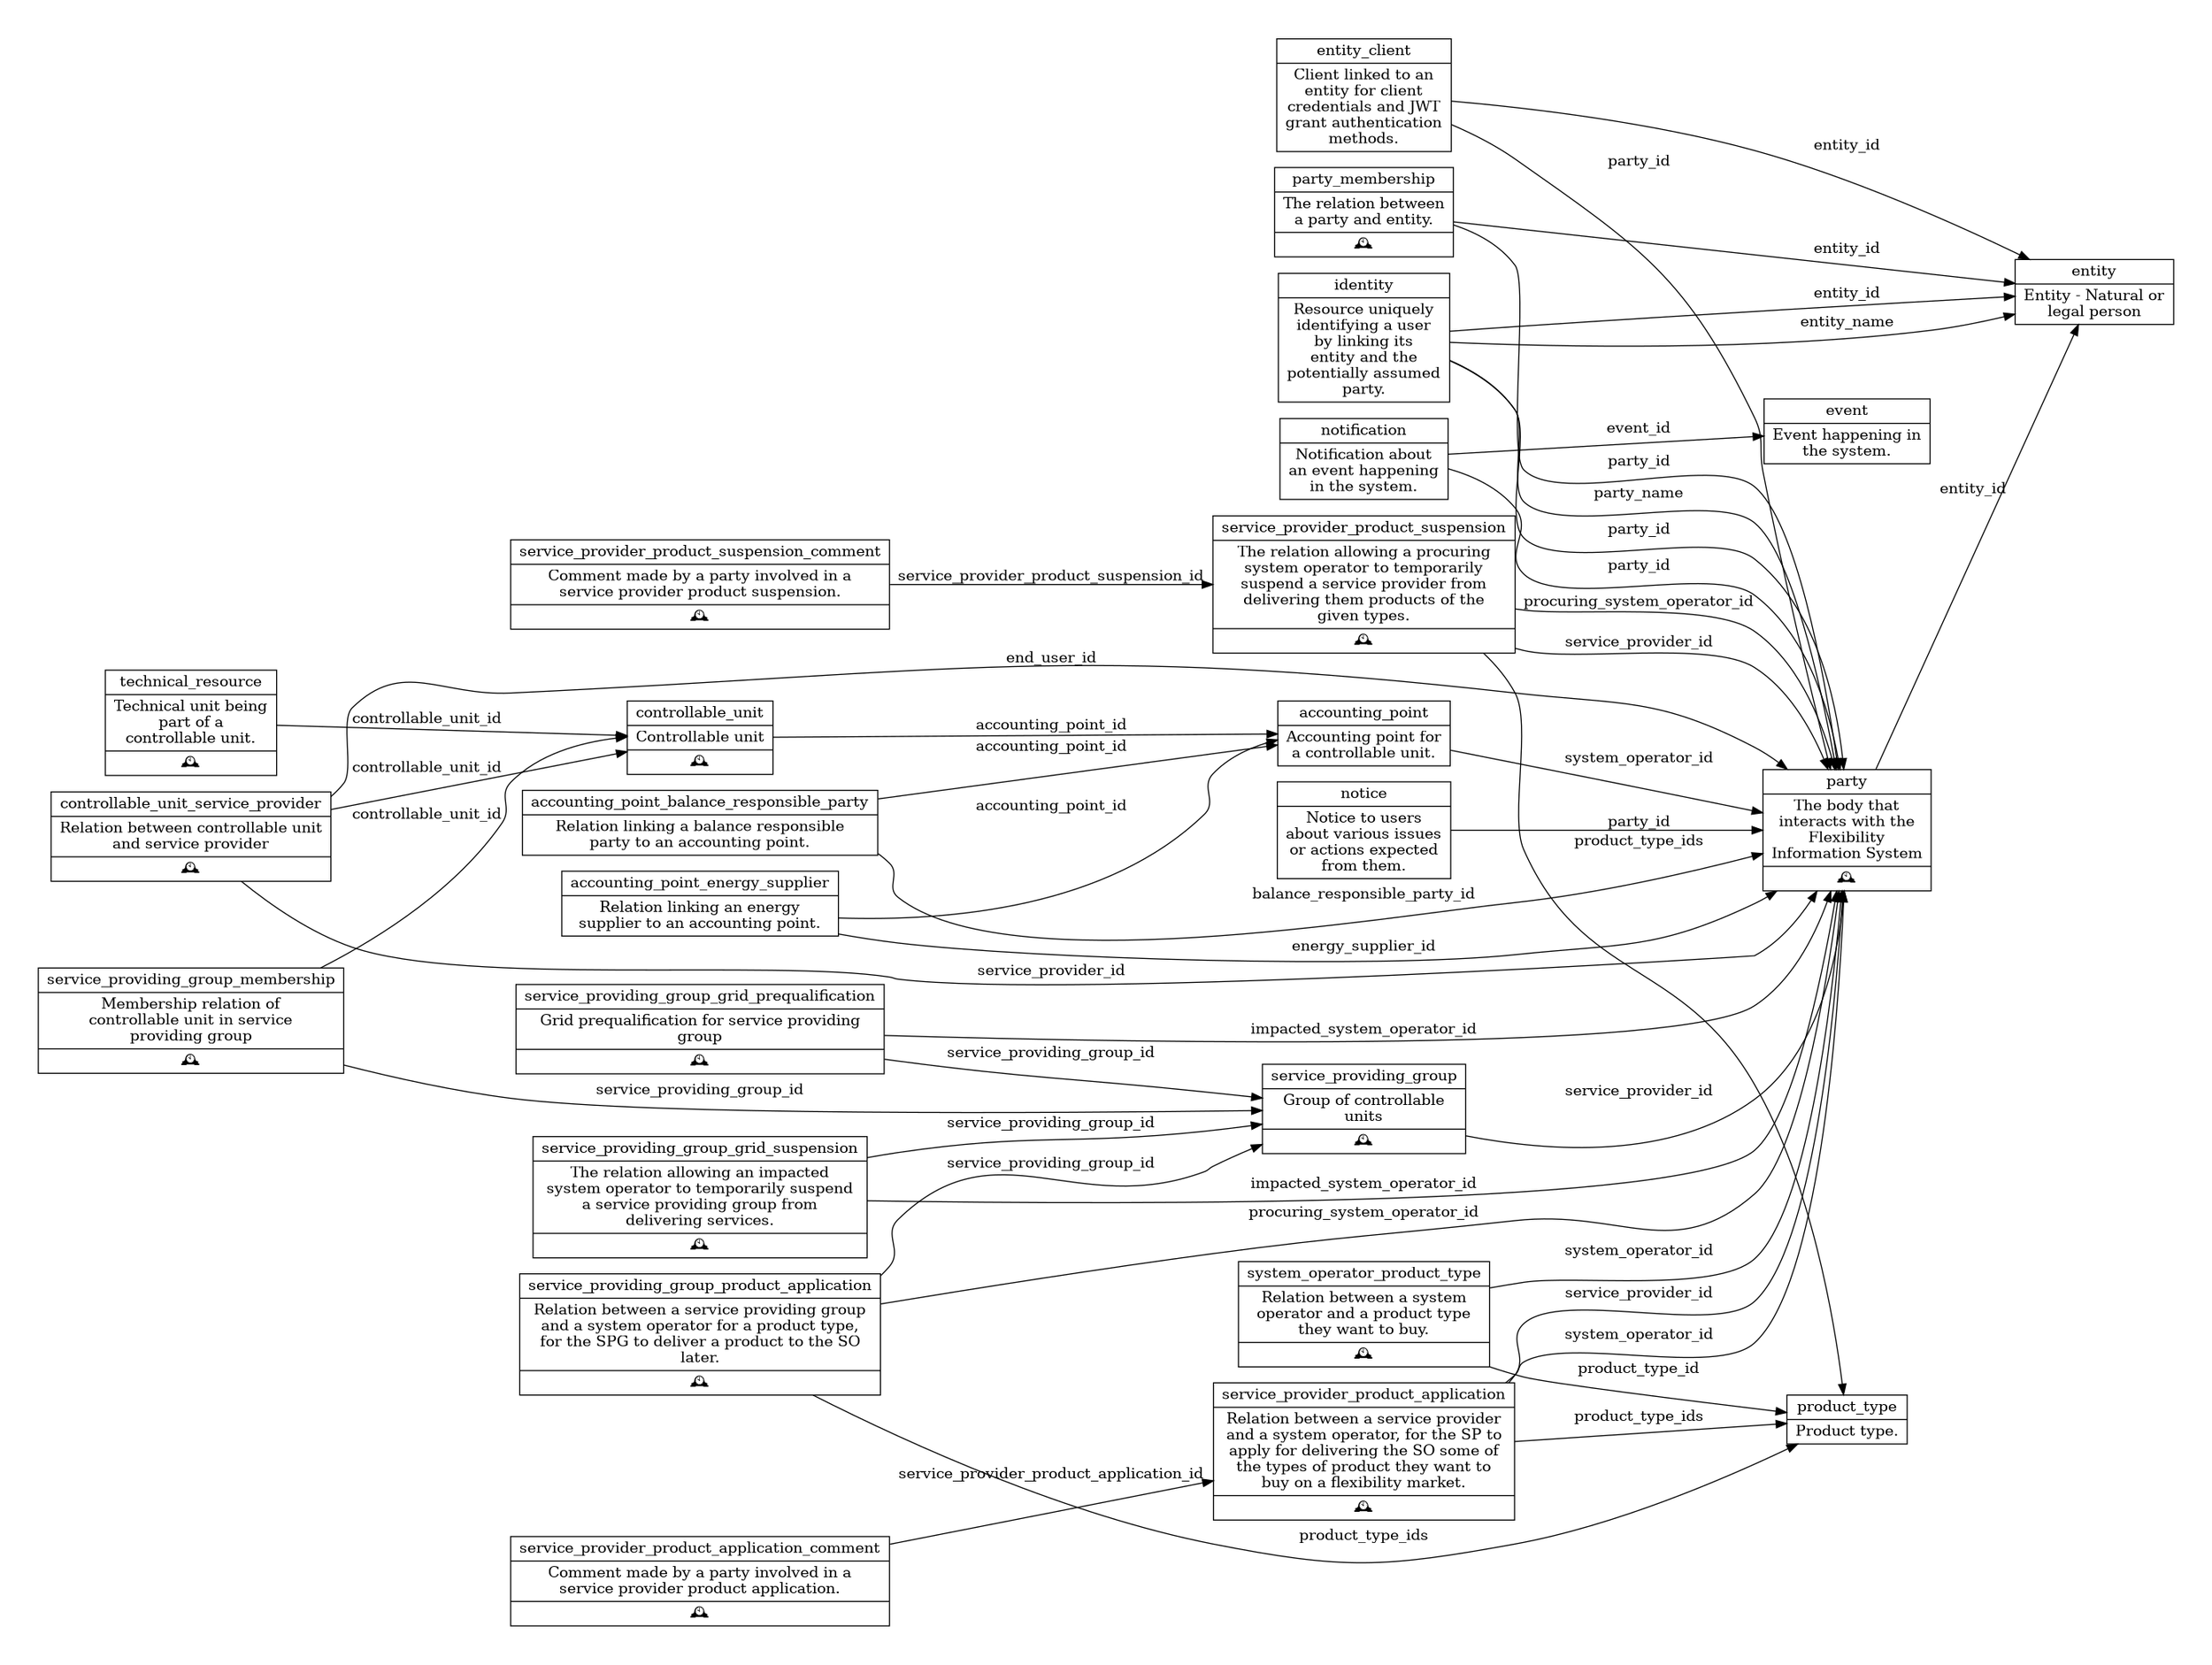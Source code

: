 @startdot resources
digraph flex {
    // Generated by local/scripts/resources_to_diagram.py
    graph [ rankdir=LR; pad=0.5; nodesep=0.2; ranksep=-1;]
    node [ shape=record; ]
    controllable_unit    [label="{controllable_unit}|{Controllable unit}|{🕰️}" shape=record style=solid]
    controllable_unit -> accounting_point     [label=accounting_point_id]
    controllable_unit_service_provider    [label="{controllable_unit_service_provider}|{Relation between controllable unit\nand service provider}|{🕰️}" shape=record style=solid]
    controllable_unit_service_provider -> controllable_unit     [label=controllable_unit_id]
    controllable_unit_service_provider -> party     [label=service_provider_id]
    controllable_unit_service_provider -> party     [label=end_user_id]
    service_providing_group    [label="{service_providing_group}|{Group of controllable\nunits}|{🕰️}" shape=record style=solid]
    service_providing_group -> party     [label=service_provider_id]
    service_providing_group_membership    [label="{service_providing_group_membership}|{Membership relation of\ncontrollable unit in service\nproviding group}|{🕰️}" shape=record style=solid]
    service_providing_group_membership -> controllable_unit     [label=controllable_unit_id]
    service_providing_group_membership -> service_providing_group     [label=service_providing_group_id]
    service_providing_group_grid_prequalification    [label="{service_providing_group_grid_prequalification}|{Grid prequalification for service providing\ngroup}|{🕰️}" shape=record style=solid]
    service_providing_group_grid_prequalification -> service_providing_group     [label=service_providing_group_id]
    service_providing_group_grid_prequalification -> party     [label=impacted_system_operator_id]
    service_providing_group_grid_suspension    [label="{service_providing_group_grid_suspension}|{The relation allowing an impacted\nsystem operator to temporarily suspend\na service providing group from\ndelivering services.}|{🕰️}" shape=record style=solid]
    service_providing_group_grid_suspension -> party     [label=impacted_system_operator_id]
    service_providing_group_grid_suspension -> service_providing_group     [label=service_providing_group_id]
    entity    [label="{entity}|{Entity - Natural or\nlegal person}" shape=record style=solid]
    entity_client    [label="{entity_client}|{Client linked to an\nentity for client\ncredentials and JWT\ngrant authentication\nmethods.}" shape=record style=solid]
    entity_client -> entity     [label=entity_id]
    entity_client -> party     [label=party_id]
    party    [label="{party}|{The body that\ninteracts with the\nFlexibility\nInformation System}|{🕰️}" shape=record style=solid]
    party -> entity     [label=entity_id]
    party_membership    [label="{party_membership}|{The relation between\na party and entity.}|{🕰️}" shape=record style=solid]
    party_membership -> party     [label=party_id]
    party_membership -> entity     [label=entity_id]
    identity    [label="{identity}|{Resource uniquely\nidentifying a user\nby linking its\nentity and the\npotentially assumed\nparty.}" shape=record style=solid]
    identity -> entity     [label=entity_id]
    identity -> entity     [label=entity_name]
    identity -> party     [label=party_id]
    identity -> party     [label=party_name]
    technical_resource    [label="{technical_resource}|{Technical unit being\npart of a\ncontrollable unit.}|{🕰️}" shape=record style=solid]
    technical_resource -> controllable_unit     [label=controllable_unit_id]
    event    [label="{event}|{Event happening in\nthe system.}" shape=record style=solid]
    notification    [label="{notification}|{Notification about\nan event happening\nin the system.}" shape=record style=solid]
    notification -> event     [label=event_id]
    notification -> party     [label=party_id]
    accounting_point    [label="{accounting_point}|{Accounting point for\na controllable unit.}" shape=record style=solid]
    accounting_point -> party     [label=system_operator_id]
    accounting_point_balance_responsible_party    [label="{accounting_point_balance_responsible_party}|{Relation linking a balance responsible\nparty to an accounting point.}" shape=record style=solid]
    accounting_point_balance_responsible_party -> accounting_point     [label=accounting_point_id]
    accounting_point_balance_responsible_party -> party     [label=balance_responsible_party_id]
    accounting_point_energy_supplier    [label="{accounting_point_energy_supplier}|{Relation linking an energy\nsupplier to an accounting point.}" shape=record style=solid]
    accounting_point_energy_supplier -> accounting_point     [label=accounting_point_id]
    accounting_point_energy_supplier -> party     [label=energy_supplier_id]
    product_type    [label="{product_type}|{Product type.}" shape=record style=solid]
    system_operator_product_type    [label="{system_operator_product_type}|{Relation between a system\noperator and a product type\nthey want to buy.}|{🕰️}" shape=record style=solid]
    system_operator_product_type -> party     [label=system_operator_id]
    system_operator_product_type -> product_type     [label=product_type_id]
    service_provider_product_application    [label="{service_provider_product_application}|{Relation between a service provider\nand a system operator, for the SP to\napply for delivering the SO some of\nthe types of product they want to\nbuy on a flexibility market.}|{🕰️}" shape=record style=solid]
    service_provider_product_application -> party     [label=service_provider_id]
    service_provider_product_application -> party     [label=system_operator_id]
    service_provider_product_application -> product_type     [label=product_type_ids]
    service_provider_product_application_comment    [label="{service_provider_product_application_comment}|{Comment made by a party involved in a\nservice provider product application.}|{🕰️}" shape=record style=solid]
    service_provider_product_application_comment -> service_provider_product_application     [label=service_provider_product_application_id]
    service_provider_product_suspension    [label="{service_provider_product_suspension}|{The relation allowing a procuring\nsystem operator to temporarily\nsuspend a service provider from\ndelivering them products of the\ngiven types.}|{🕰️}" shape=record style=solid]
    service_provider_product_suspension -> party     [label=procuring_system_operator_id]
    service_provider_product_suspension -> party     [label=service_provider_id]
    service_provider_product_suspension -> product_type     [label=product_type_ids]
    service_provider_product_suspension_comment    [label="{service_provider_product_suspension_comment}|{Comment made by a party involved in a\nservice provider product suspension.}|{🕰️}" shape=record style=solid]
    service_provider_product_suspension_comment -> service_provider_product_suspension     [label=service_provider_product_suspension_id]
    service_providing_group_product_application    [label="{service_providing_group_product_application}|{Relation between a service providing group\nand a system operator for a product type,\nfor the SPG to deliver a product to the SO\nlater.}|{🕰️}" shape=record style=solid]
    service_providing_group_product_application -> service_providing_group     [label=service_providing_group_id]
    service_providing_group_product_application -> party     [label=procuring_system_operator_id]
    service_providing_group_product_application -> product_type     [label=product_type_ids]
    notice    [label="{notice}|{Notice to users\nabout various issues\nor actions expected\nfrom them.}" shape=record style=solid]
    notice -> party     [label=party_id]
}
@enddot
